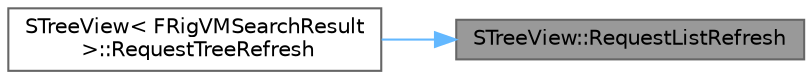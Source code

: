 digraph "STreeView::RequestListRefresh"
{
 // INTERACTIVE_SVG=YES
 // LATEX_PDF_SIZE
  bgcolor="transparent";
  edge [fontname=Helvetica,fontsize=10,labelfontname=Helvetica,labelfontsize=10];
  node [fontname=Helvetica,fontsize=10,shape=box,height=0.2,width=0.4];
  rankdir="RL";
  Node1 [id="Node000001",label="STreeView::RequestListRefresh",height=0.2,width=0.4,color="gray40", fillcolor="grey60", style="filled", fontcolor="black",tooltip="Queue up a regeneration of the linearized items on the next tick."];
  Node1 -> Node2 [id="edge1_Node000001_Node000002",dir="back",color="steelblue1",style="solid",tooltip=" "];
  Node2 [id="Node000002",label="STreeView\< FRigVMSearchResult\l \>::RequestTreeRefresh",height=0.2,width=0.4,color="grey40", fillcolor="white", style="filled",URL="$de/d1d/classSTreeView.html#ae2ccfc93befa84514e4920d41f199513",tooltip=" "];
}
